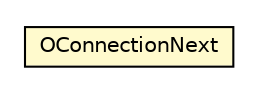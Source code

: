 #!/usr/local/bin/dot
#
# Class diagram 
# Generated by UMLGraph version R5_6-24-gf6e263 (http://www.umlgraph.org/)
#

digraph G {
	edge [fontname="Helvetica",fontsize=10,labelfontname="Helvetica",labelfontsize=10];
	node [fontname="Helvetica",fontsize=10,shape=plaintext];
	nodesep=0.25;
	ranksep=0.5;
	// com.orientechnologies.orient.core.db.OConnectionNext
	c2467798 [label=<<table title="com.orientechnologies.orient.core.db.OConnectionNext" border="0" cellborder="1" cellspacing="0" cellpadding="2" port="p" bgcolor="lemonChiffon" href="./OConnectionNext.html">
		<tr><td><table border="0" cellspacing="0" cellpadding="1">
<tr><td align="center" balign="center"> OConnectionNext </td></tr>
		</table></td></tr>
		</table>>, URL="./OConnectionNext.html", fontname="Helvetica", fontcolor="black", fontsize=10.0];
}

